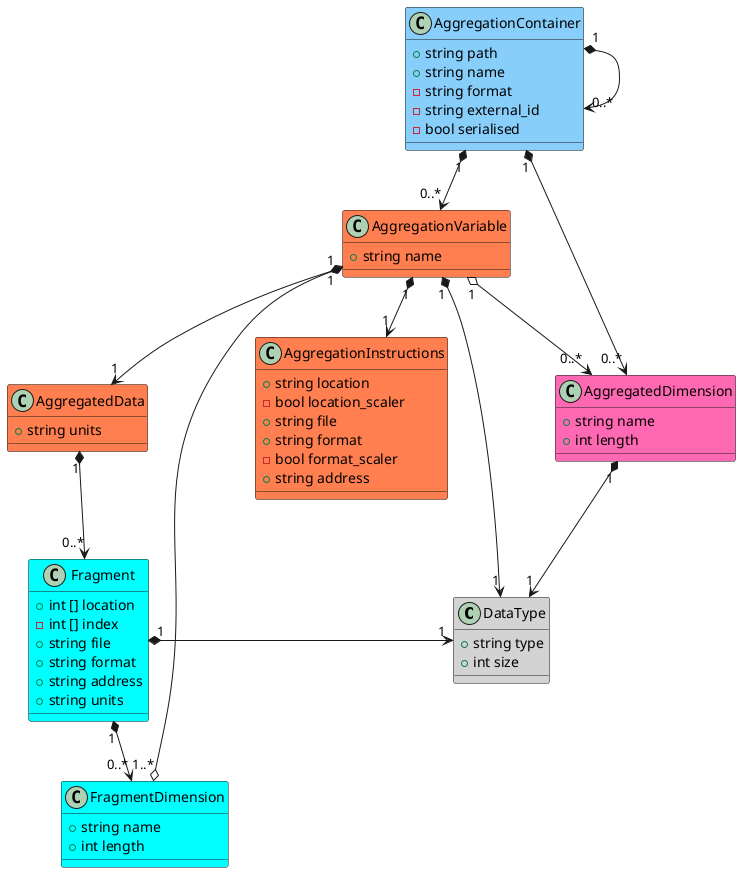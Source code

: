 @startuml cfa_class_diagram

class DataType #lightgrey {
    +string type
    +int size
}

class FragmentDimension #cyan {
    +string name
    +int length
}

class Fragment #cyan {
    +int [] location
    -int [] index
    +string file
    +string format
    +string address
    +string units
}

class AggregationInstructions #coral {
    +string location
    -bool location_scaler
    +string file
    +string format
    -bool format_scaler
    +string address
}

class AggregatedData #coral {
    +string units
}

class AggregatedDimension #hotpink {
    +string name
    +int length
}

class AggregationVariable #coral{
    +string name
}

class AggregationContainer #lightskyblue {
    +string path
    +string name
    -string format
    -string external_id
    -bool serialised
}

AggregationVariable "1" o--> "0..*" AggregatedDimension
AggregationVariable "1" *--> "1" AggregatedData
AggregatedData "1" *--> "0..*" Fragment
Fragment "1" *--> "0..*" FragmentDimension
AggregationVariable "1" o--o "1..*" FragmentDimension
AggregatedDimension "1" *-> "1" DataType
AggregationVariable "1" *--> "1" AggregationInstructions
AggregationVariable "1" *-> "1" DataType
Fragment "1" *-> "1" DataType
AggregationContainer "1" *--> "0..*" AggregationVariable
AggregationContainer "1" *--> "0..*" AggregatedDimension
AggregationContainer "1" *--> "0..*" AggregationContainer
@enduml
